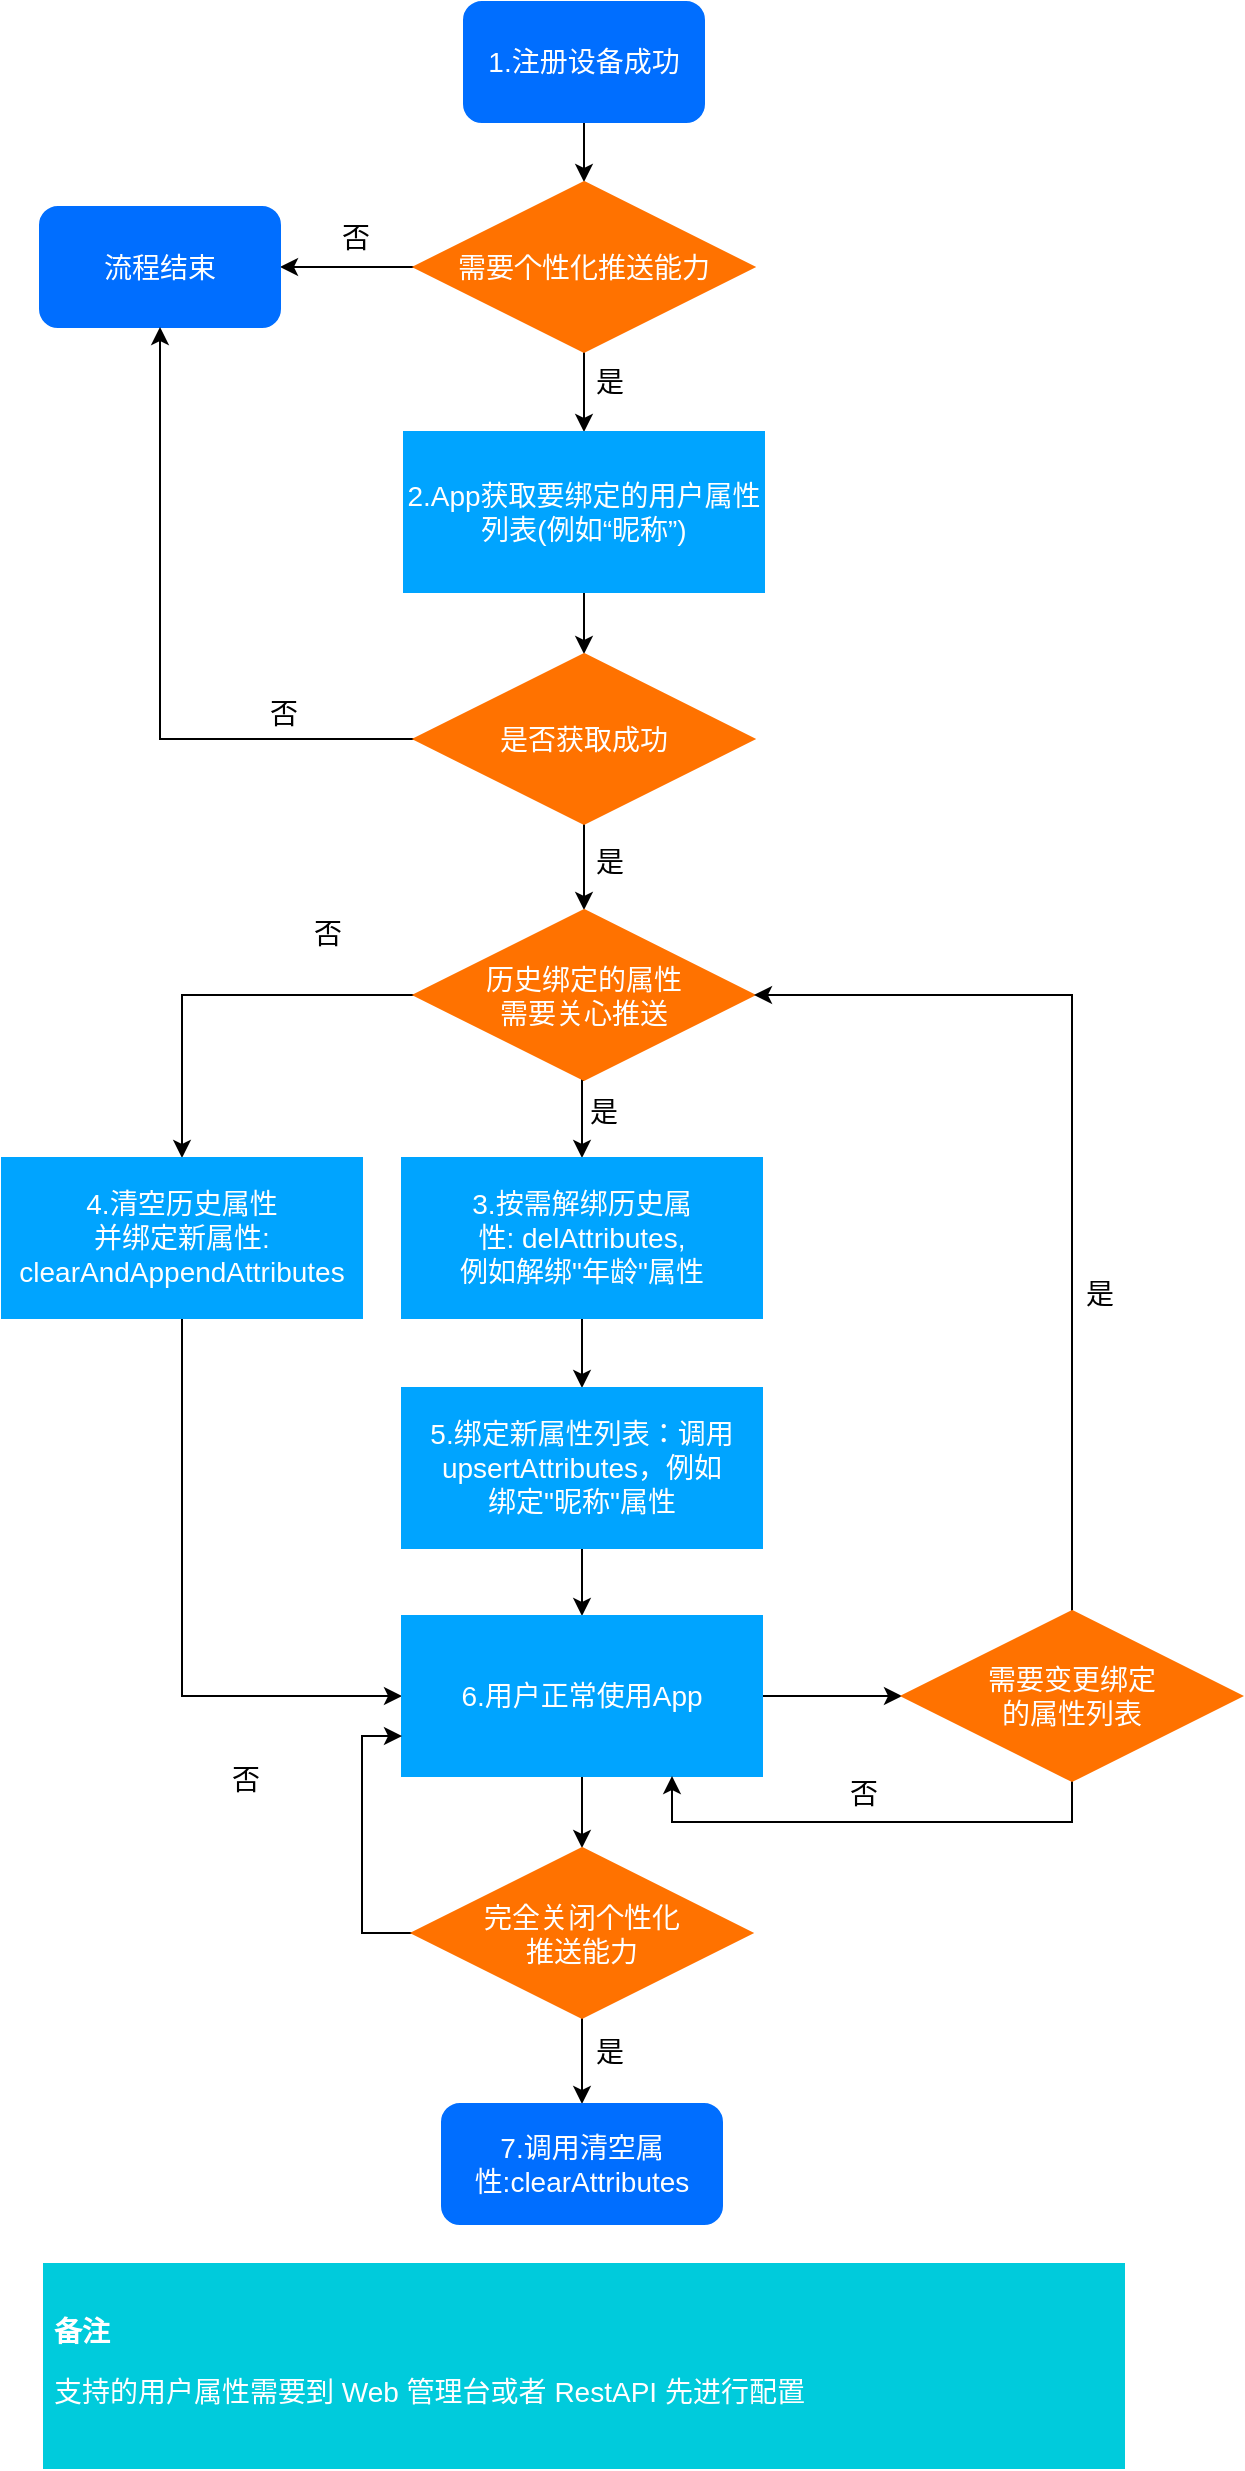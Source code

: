 <mxfile version="13.10.5" type="github">
  <diagram id="-N9uZjTop2ZxeEDGDAec" name="Page-1">
    <mxGraphModel dx="1639" dy="815" grid="0" gridSize="10" guides="1" tooltips="1" connect="1" arrows="1" fold="1" page="1" pageScale="1" pageWidth="850" pageHeight="1100" math="0" shadow="0">
      <root>
        <mxCell id="0" />
        <mxCell id="1" parent="0" />
        <mxCell id="jv47Ak5mTM9RfUMtk2Cb-214" style="edgeStyle=orthogonalEdgeStyle;rounded=0;orthogonalLoop=1;jettySize=auto;html=1;entryX=0.5;entryY=0;entryDx=0;entryDy=0;fontSize=14;fontColor=#FFFFFF;" edge="1" parent="1" source="6" target="11">
          <mxGeometry relative="1" as="geometry" />
        </mxCell>
        <mxCell id="6" value="&lt;font face=&quot;helvetica&quot; style=&quot;font-size: 14px;&quot;&gt;1.注册设备成功&lt;/font&gt;" style="rounded=1;whiteSpace=wrap;html=1;fillColor=#006EFF;strokeColor=#006EFF;fontColor=#FFFFFF;fontSize=14;" parent="1" vertex="1">
          <mxGeometry x="377" y="30" width="120" height="60" as="geometry" />
        </mxCell>
        <mxCell id="10" value="是" style="text;html=1;strokeColor=none;fillColor=none;align=center;verticalAlign=middle;whiteSpace=wrap;rounded=0;fontSize=14;" parent="1" vertex="1">
          <mxGeometry x="438" y="208" width="24" height="24" as="geometry" />
        </mxCell>
        <mxCell id="214" style="edgeStyle=orthogonalEdgeStyle;rounded=0;orthogonalLoop=1;jettySize=auto;html=1;exitX=0;exitY=0.5;exitDx=0;exitDy=0;entryX=1;entryY=0.5;entryDx=0;entryDy=0;fontSize=14;" parent="1" source="11" target="155" edge="1">
          <mxGeometry relative="1" as="geometry" />
        </mxCell>
        <mxCell id="jv47Ak5mTM9RfUMtk2Cb-216" style="edgeStyle=orthogonalEdgeStyle;rounded=0;orthogonalLoop=1;jettySize=auto;html=1;entryX=0.5;entryY=0;entryDx=0;entryDy=0;fontSize=14;fontColor=#FFFFFF;" edge="1" parent="1" source="11" target="159">
          <mxGeometry relative="1" as="geometry" />
        </mxCell>
        <mxCell id="11" value="需要个性化推送能力" style="rhombus;whiteSpace=wrap;html=1;fillColor=#FF7200;strokeColor=#FF7200;fontColor=#FFFFFF;fontSize=14;" parent="1" vertex="1">
          <mxGeometry x="352" y="120" width="170" height="85" as="geometry" />
        </mxCell>
        <mxCell id="155" value="&lt;font face=&quot;helvetica&quot; style=&quot;font-size: 14px;&quot;&gt;流程结束&lt;br style=&quot;font-size: 14px;&quot;&gt;&lt;/font&gt;" style="rounded=1;whiteSpace=wrap;html=1;fillColor=#006EFF;strokeColor=#006EFF;fontColor=#FFFFFF;fontSize=14;" parent="1" vertex="1">
          <mxGeometry x="165" y="132.5" width="120" height="60" as="geometry" />
        </mxCell>
        <mxCell id="157" value="否" style="text;html=1;strokeColor=none;fillColor=none;align=center;verticalAlign=middle;whiteSpace=wrap;rounded=0;fontSize=14;" parent="1" vertex="1">
          <mxGeometry x="311" y="136" width="24" height="24" as="geometry" />
        </mxCell>
        <mxCell id="jv47Ak5mTM9RfUMtk2Cb-217" style="edgeStyle=orthogonalEdgeStyle;rounded=0;orthogonalLoop=1;jettySize=auto;html=1;entryX=0.5;entryY=0;entryDx=0;entryDy=0;fontSize=14;fontColor=#FFFFFF;" edge="1" parent="1" source="159" target="160">
          <mxGeometry relative="1" as="geometry" />
        </mxCell>
        <mxCell id="159" value="&lt;font face=&quot;helvetica&quot; style=&quot;font-size: 14px;&quot;&gt;2.App获取要绑定的用户属性列表(例如“昵称”)&lt;/font&gt;" style="rounded=0;whiteSpace=wrap;html=1;fillColor=#00A4FF;strokeColor=#00A4FF;fontColor=#FFFFFF;fontSize=14;" parent="1" vertex="1">
          <mxGeometry x="347" y="245" width="180" height="80" as="geometry" />
        </mxCell>
        <mxCell id="164" style="edgeStyle=orthogonalEdgeStyle;rounded=0;orthogonalLoop=1;jettySize=auto;html=1;exitX=0;exitY=0.5;exitDx=0;exitDy=0;entryX=0.5;entryY=1;entryDx=0;entryDy=0;fontSize=14;" parent="1" source="160" target="155" edge="1">
          <mxGeometry relative="1" as="geometry">
            <mxPoint x="295" y="340" as="targetPoint" />
          </mxGeometry>
        </mxCell>
        <mxCell id="168" style="edgeStyle=orthogonalEdgeStyle;rounded=0;orthogonalLoop=1;jettySize=auto;html=1;exitX=0.5;exitY=1;exitDx=0;exitDy=0;entryX=0.5;entryY=0;entryDx=0;entryDy=0;fontSize=14;" parent="1" source="160" target="167" edge="1">
          <mxGeometry relative="1" as="geometry" />
        </mxCell>
        <mxCell id="160" value="是否获取成功" style="rhombus;whiteSpace=wrap;html=1;fillColor=#FF7200;strokeColor=#FF7200;fontColor=#FFFFFF;fontSize=14;" parent="1" vertex="1">
          <mxGeometry x="352" y="356" width="170" height="85" as="geometry" />
        </mxCell>
        <mxCell id="165" value="否" style="text;html=1;strokeColor=none;fillColor=none;align=center;verticalAlign=middle;whiteSpace=wrap;rounded=0;fontSize=14;" parent="1" vertex="1">
          <mxGeometry x="275" y="374" width="24" height="24" as="geometry" />
        </mxCell>
        <mxCell id="172" style="edgeStyle=orthogonalEdgeStyle;rounded=0;orthogonalLoop=1;jettySize=auto;html=1;exitX=0.5;exitY=1;exitDx=0;exitDy=0;entryX=0.5;entryY=0;entryDx=0;entryDy=0;fontSize=14;" parent="1" source="167" target="170" edge="1">
          <mxGeometry relative="1" as="geometry" />
        </mxCell>
        <mxCell id="176" style="edgeStyle=orthogonalEdgeStyle;rounded=0;orthogonalLoop=1;jettySize=auto;html=1;exitX=0;exitY=0.5;exitDx=0;exitDy=0;entryX=0.5;entryY=0;entryDx=0;entryDy=0;fontSize=14;" parent="1" source="167" target="175" edge="1">
          <mxGeometry relative="1" as="geometry" />
        </mxCell>
        <mxCell id="167" value="历史绑定的属性&lt;br&gt;需要关心推送" style="rhombus;whiteSpace=wrap;html=1;fillColor=#FF7200;strokeColor=#FF7200;fontColor=#FFFFFF;fontSize=14;" parent="1" vertex="1">
          <mxGeometry x="352" y="484" width="170" height="85" as="geometry" />
        </mxCell>
        <mxCell id="169" value="是" style="text;html=1;strokeColor=none;fillColor=none;align=center;verticalAlign=middle;whiteSpace=wrap;rounded=0;fontSize=14;" parent="1" vertex="1">
          <mxGeometry x="438" y="448" width="24" height="24" as="geometry" />
        </mxCell>
        <mxCell id="173" style="edgeStyle=orthogonalEdgeStyle;rounded=0;orthogonalLoop=1;jettySize=auto;html=1;exitX=0.5;exitY=1;exitDx=0;exitDy=0;entryX=0.5;entryY=0;entryDx=0;entryDy=0;fontSize=14;" parent="1" source="170" target="171" edge="1">
          <mxGeometry relative="1" as="geometry" />
        </mxCell>
        <mxCell id="170" value="&lt;font style=&quot;font-size: 14px&quot;&gt;&lt;font face=&quot;helvetica&quot; style=&quot;font-size: 14px&quot;&gt;3.按需解绑历史属&lt;br&gt;性:&amp;nbsp;&lt;/font&gt;&lt;span style=&quot;font-family: &amp;#34;helvetica&amp;#34; ; font-size: 14px&quot;&gt;del&lt;/span&gt;&lt;font face=&quot;helvetica&quot; style=&quot;font-size: 14px&quot;&gt;Attributes, &lt;br&gt;例如解绑&quot;年龄&quot;属性&lt;/font&gt;&lt;/font&gt;" style="rounded=0;whiteSpace=wrap;html=1;fillColor=#00A4FF;strokeColor=#00A4FF;fontColor=#FFFFFF;fontSize=14;" parent="1" vertex="1">
          <mxGeometry x="346" y="608" width="180" height="80" as="geometry" />
        </mxCell>
        <mxCell id="jv47Ak5mTM9RfUMtk2Cb-222" style="edgeStyle=orthogonalEdgeStyle;rounded=0;orthogonalLoop=1;jettySize=auto;html=1;entryX=0.5;entryY=0;entryDx=0;entryDy=0;fontSize=14;fontColor=#FFFFFF;" edge="1" parent="1" source="171" target="178">
          <mxGeometry relative="1" as="geometry" />
        </mxCell>
        <mxCell id="171" value="&lt;font face=&quot;helvetica&quot; style=&quot;font-size: 14px&quot;&gt;5.绑定新属性列表：调用&lt;br&gt;upsertAttributes，例如&lt;br&gt;绑定&quot;昵称&quot;属性&lt;/font&gt;" style="rounded=0;whiteSpace=wrap;html=1;align=center;fillColor=#00A4FF;strokeColor=#00A4FF;fontColor=#FFFFFF;fontSize=14;" parent="1" vertex="1">
          <mxGeometry x="346" y="723" width="180" height="80" as="geometry" />
        </mxCell>
        <mxCell id="174" value="是" style="text;html=1;strokeColor=none;fillColor=none;align=center;verticalAlign=middle;whiteSpace=wrap;rounded=0;fontSize=14;" parent="1" vertex="1">
          <mxGeometry x="435" y="573" width="24" height="24" as="geometry" />
        </mxCell>
        <mxCell id="180" style="edgeStyle=orthogonalEdgeStyle;rounded=0;orthogonalLoop=1;jettySize=auto;html=1;exitX=0.5;exitY=1;exitDx=0;exitDy=0;entryX=0;entryY=0.5;entryDx=0;entryDy=0;fontSize=14;" parent="1" source="175" target="178" edge="1">
          <mxGeometry relative="1" as="geometry" />
        </mxCell>
        <mxCell id="175" value="&lt;font face=&quot;helvetica&quot; style=&quot;font-size: 14px&quot;&gt;4.清空历史属性&lt;br&gt;并绑定新属性:&lt;br&gt;clearAndAppendAttributes&lt;/font&gt;" style="rounded=0;whiteSpace=wrap;html=1;align=center;fillColor=#00A4FF;strokeColor=#00A4FF;fontColor=#FFFFFF;fontSize=14;" parent="1" vertex="1">
          <mxGeometry x="146" y="608" width="180" height="80" as="geometry" />
        </mxCell>
        <mxCell id="177" value="否" style="text;html=1;strokeColor=none;fillColor=none;align=center;verticalAlign=middle;whiteSpace=wrap;rounded=0;fontSize=14;" parent="1" vertex="1">
          <mxGeometry x="297" y="484" width="24" height="24" as="geometry" />
        </mxCell>
        <mxCell id="183" style="edgeStyle=orthogonalEdgeStyle;rounded=0;orthogonalLoop=1;jettySize=auto;html=1;exitX=1;exitY=0.5;exitDx=0;exitDy=0;entryX=0;entryY=0.5;entryDx=0;entryDy=0;fontSize=14;" parent="1" source="178" target="182" edge="1">
          <mxGeometry relative="1" as="geometry" />
        </mxCell>
        <mxCell id="jv47Ak5mTM9RfUMtk2Cb-218" style="edgeStyle=orthogonalEdgeStyle;rounded=0;orthogonalLoop=1;jettySize=auto;html=1;entryX=0.5;entryY=0;entryDx=0;entryDy=0;fontSize=14;fontColor=#FFFFFF;" edge="1" parent="1" source="178" target="206">
          <mxGeometry relative="1" as="geometry" />
        </mxCell>
        <mxCell id="178" value="&lt;font face=&quot;helvetica&quot; style=&quot;font-size: 14px;&quot;&gt;6.用户正常使用App&lt;br style=&quot;font-size: 14px;&quot;&gt;&lt;/font&gt;" style="rounded=0;whiteSpace=wrap;html=1;fillColor=#00A4FF;strokeColor=#00A4FF;fontColor=#FFFFFF;fontSize=14;" parent="1" vertex="1">
          <mxGeometry x="346" y="837" width="180" height="80" as="geometry" />
        </mxCell>
        <mxCell id="184" style="edgeStyle=orthogonalEdgeStyle;rounded=0;orthogonalLoop=1;jettySize=auto;html=1;exitX=0.5;exitY=0;exitDx=0;exitDy=0;entryX=1;entryY=0.5;entryDx=0;entryDy=0;fontSize=14;" parent="1" source="182" target="167" edge="1">
          <mxGeometry relative="1" as="geometry" />
        </mxCell>
        <mxCell id="jv47Ak5mTM9RfUMtk2Cb-221" style="edgeStyle=orthogonalEdgeStyle;rounded=0;orthogonalLoop=1;jettySize=auto;html=1;entryX=0.75;entryY=1;entryDx=0;entryDy=0;fontSize=14;fontColor=#FFFFFF;" edge="1" parent="1" source="182" target="178">
          <mxGeometry relative="1" as="geometry">
            <Array as="points">
              <mxPoint x="681" y="940" />
              <mxPoint x="481" y="940" />
            </Array>
          </mxGeometry>
        </mxCell>
        <mxCell id="182" value="需要变更绑定&lt;br&gt;的属性列表" style="rhombus;whiteSpace=wrap;html=1;fillColor=#FF7200;strokeColor=#FF7200;fontColor=#FFFFFF;fontSize=14;" parent="1" vertex="1">
          <mxGeometry x="596" y="834.5" width="170" height="85" as="geometry" />
        </mxCell>
        <mxCell id="185" value="是" style="text;html=1;strokeColor=none;fillColor=none;align=center;verticalAlign=middle;whiteSpace=wrap;rounded=0;fontSize=14;" parent="1" vertex="1">
          <mxGeometry x="683" y="664" width="24" height="24" as="geometry" />
        </mxCell>
        <mxCell id="187" value="否" style="text;html=1;strokeColor=none;fillColor=none;align=center;verticalAlign=middle;whiteSpace=wrap;rounded=0;fontSize=14;" parent="1" vertex="1">
          <mxGeometry x="565" y="914" width="24" height="24" as="geometry" />
        </mxCell>
        <mxCell id="211" style="edgeStyle=orthogonalEdgeStyle;rounded=0;orthogonalLoop=1;jettySize=auto;html=1;exitX=0;exitY=0.5;exitDx=0;exitDy=0;entryX=0;entryY=0.75;entryDx=0;entryDy=0;fontSize=14;" parent="1" source="206" target="178" edge="1">
          <mxGeometry relative="1" as="geometry" />
        </mxCell>
        <mxCell id="jv47Ak5mTM9RfUMtk2Cb-220" style="edgeStyle=orthogonalEdgeStyle;rounded=0;orthogonalLoop=1;jettySize=auto;html=1;entryX=0.5;entryY=0;entryDx=0;entryDy=0;fontSize=14;fontColor=#FFFFFF;" edge="1" parent="1" source="206" target="207">
          <mxGeometry relative="1" as="geometry" />
        </mxCell>
        <mxCell id="206" value="完全关闭个性化&lt;br&gt;推送能力" style="rhombus;whiteSpace=wrap;html=1;fillColor=#FF7200;strokeColor=#FF7200;fontColor=#FFFFFF;fontSize=14;" parent="1" vertex="1">
          <mxGeometry x="351" y="953" width="170" height="85" as="geometry" />
        </mxCell>
        <mxCell id="207" value="&lt;font face=&quot;helvetica&quot; style=&quot;font-size: 14px;&quot;&gt;&lt;font style=&quot;font-size: 14px;&quot;&gt;7.调用清空属性:clearAttributes&lt;/font&gt;&lt;br style=&quot;font-size: 14px;&quot;&gt;&lt;/font&gt;" style="rounded=1;whiteSpace=wrap;html=1;fillColor=#006EFF;strokeColor=#006EFF;fontColor=#FFFFFF;fontSize=14;" parent="1" vertex="1">
          <mxGeometry x="366" y="1081" width="140" height="60" as="geometry" />
        </mxCell>
        <mxCell id="210" value="是" style="text;html=1;strokeColor=none;fillColor=none;align=center;verticalAlign=middle;whiteSpace=wrap;rounded=0;fontSize=14;" parent="1" vertex="1">
          <mxGeometry x="438" y="1043" width="24" height="24" as="geometry" />
        </mxCell>
        <mxCell id="212" value="否" style="text;html=1;strokeColor=none;fillColor=none;align=center;verticalAlign=middle;whiteSpace=wrap;rounded=0;fontSize=14;" parent="1" vertex="1">
          <mxGeometry x="256" y="907" width="24" height="24" as="geometry" />
        </mxCell>
        <mxCell id="Zi0HeuBh0QmhvPsaI_9m-220" value="&lt;h1 style=&quot;font-size: 14px&quot;&gt;&lt;br&gt;&lt;/h1&gt;&lt;h1 style=&quot;font-size: 14px&quot;&gt;备注&lt;/h1&gt;&lt;p style=&quot;font-size: 14px&quot;&gt;&lt;span style=&quot;text-align: center; font-size: 14px;&quot;&gt;支持的用户属性需要到 Web 管理台或者 RestAPI 先进行配置&lt;/span&gt;&lt;br style=&quot;font-size: 14px&quot;&gt;&lt;/p&gt;" style="text;html=1;spacing=5;spacingTop=-20;whiteSpace=wrap;overflow=hidden;rounded=0;fontSize=14;fillColor=#00CBDC;strokeColor=#00CBDC;fontColor=#FFFFFF;" parent="1" vertex="1">
          <mxGeometry x="167" y="1161" width="540" height="102" as="geometry" />
        </mxCell>
      </root>
    </mxGraphModel>
  </diagram>
</mxfile>
